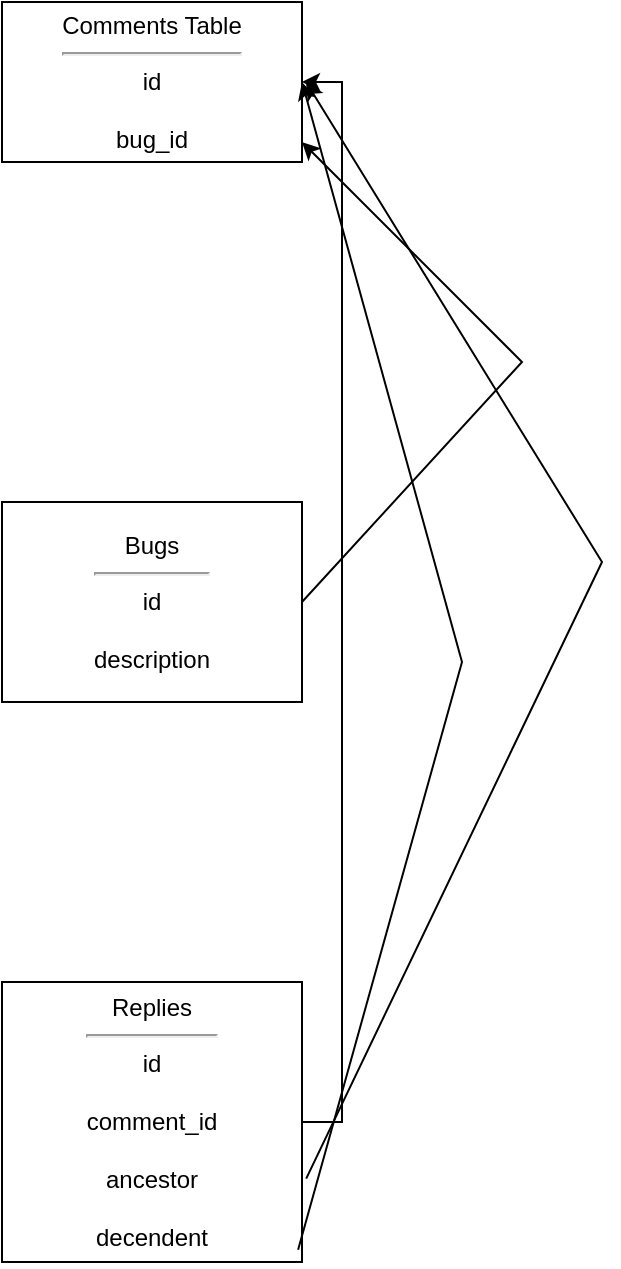 <mxfile version="16.6.4" type="github">
  <diagram id="64LRG9bBMK78Ly8qT016" name="Page-1">
    <mxGraphModel dx="525" dy="673" grid="1" gridSize="10" guides="1" tooltips="1" connect="1" arrows="1" fold="1" page="1" pageScale="1" pageWidth="850" pageHeight="1100" math="0" shadow="0">
      <root>
        <mxCell id="0" />
        <mxCell id="1" parent="0" />
        <mxCell id="KVjVUYEonaMg7oyapuyM-3" value="Comments Table&lt;hr&gt;id&lt;br&gt;&lt;br&gt;bug_id" style="rounded=0;whiteSpace=wrap;html=1;align=center;" parent="1" vertex="1">
          <mxGeometry x="50" y="50" width="150" height="80" as="geometry" />
        </mxCell>
        <mxCell id="KVjVUYEonaMg7oyapuyM-4" value="Bugs&lt;hr&gt;id&lt;br&gt;&lt;br&gt;description" style="rounded=0;whiteSpace=wrap;html=1;" parent="1" vertex="1">
          <mxGeometry x="50" y="300" width="150" height="100" as="geometry" />
        </mxCell>
        <mxCell id="KVjVUYEonaMg7oyapuyM-6" style="edgeStyle=orthogonalEdgeStyle;rounded=0;orthogonalLoop=1;jettySize=auto;html=1;exitX=1;exitY=0.25;exitDx=0;exitDy=0;entryX=1;entryY=0.5;entryDx=0;entryDy=0;" parent="1" source="KVjVUYEonaMg7oyapuyM-5" target="KVjVUYEonaMg7oyapuyM-3" edge="1">
          <mxGeometry relative="1" as="geometry">
            <Array as="points">
              <mxPoint x="200" y="610" />
              <mxPoint x="220" y="610" />
              <mxPoint x="220" y="90" />
            </Array>
          </mxGeometry>
        </mxCell>
        <mxCell id="KVjVUYEonaMg7oyapuyM-5" value="Replies&lt;hr&gt;id&lt;br&gt;&lt;br&gt;comment_id&lt;br&gt;&lt;br&gt;ancestor&lt;br&gt;&lt;br&gt;decendent" style="rounded=0;whiteSpace=wrap;html=1;" parent="1" vertex="1">
          <mxGeometry x="50" y="540" width="150" height="140" as="geometry" />
        </mxCell>
        <mxCell id="KVjVUYEonaMg7oyapuyM-8" value="" style="endArrow=classic;html=1;rounded=0;exitX=1;exitY=0.5;exitDx=0;exitDy=0;" parent="1" source="KVjVUYEonaMg7oyapuyM-4" edge="1">
          <mxGeometry width="50" height="50" relative="1" as="geometry">
            <mxPoint x="140" y="430" as="sourcePoint" />
            <mxPoint x="200" y="120" as="targetPoint" />
            <Array as="points">
              <mxPoint x="310" y="230" />
            </Array>
          </mxGeometry>
        </mxCell>
        <mxCell id="KVjVUYEonaMg7oyapuyM-9" value="" style="endArrow=classic;html=1;rounded=0;exitX=1.014;exitY=0.702;exitDx=0;exitDy=0;exitPerimeter=0;" parent="1" source="KVjVUYEonaMg7oyapuyM-5" edge="1">
          <mxGeometry width="50" height="50" relative="1" as="geometry">
            <mxPoint x="230" y="680" as="sourcePoint" />
            <mxPoint x="202" y="90" as="targetPoint" />
            <Array as="points">
              <mxPoint x="350" y="330" />
            </Array>
          </mxGeometry>
        </mxCell>
        <mxCell id="KVjVUYEonaMg7oyapuyM-10" value="" style="endArrow=classic;html=1;rounded=0;exitX=0.987;exitY=0.956;exitDx=0;exitDy=0;exitPerimeter=0;entryX=1;entryY=0.5;entryDx=0;entryDy=0;" parent="1" source="KVjVUYEonaMg7oyapuyM-5" target="KVjVUYEonaMg7oyapuyM-3" edge="1">
          <mxGeometry width="50" height="50" relative="1" as="geometry">
            <mxPoint x="240" y="680" as="sourcePoint" />
            <mxPoint x="290" y="630" as="targetPoint" />
            <Array as="points">
              <mxPoint x="280" y="380" />
            </Array>
          </mxGeometry>
        </mxCell>
      </root>
    </mxGraphModel>
  </diagram>
</mxfile>
